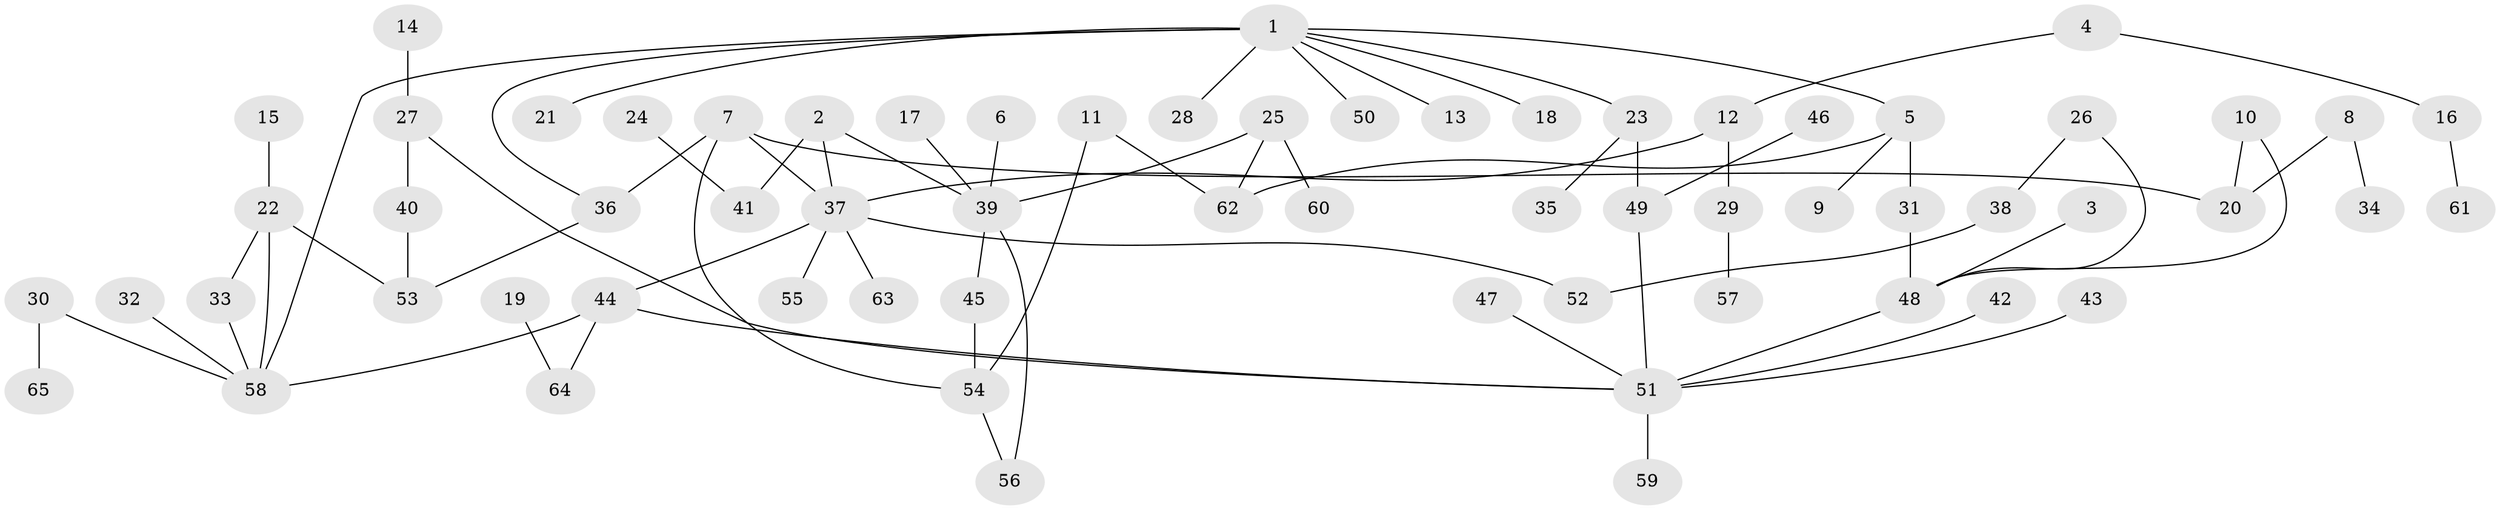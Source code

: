 // original degree distribution, {4: 0.07692307692307693, 9: 0.007692307692307693, 8: 0.007692307692307693, 3: 0.2076923076923077, 6: 0.015384615384615385, 7: 0.007692307692307693, 2: 0.2692307692307692, 5: 0.015384615384615385, 1: 0.3923076923076923}
// Generated by graph-tools (version 1.1) at 2025/49/03/09/25 03:49:16]
// undirected, 65 vertices, 76 edges
graph export_dot {
graph [start="1"]
  node [color=gray90,style=filled];
  1;
  2;
  3;
  4;
  5;
  6;
  7;
  8;
  9;
  10;
  11;
  12;
  13;
  14;
  15;
  16;
  17;
  18;
  19;
  20;
  21;
  22;
  23;
  24;
  25;
  26;
  27;
  28;
  29;
  30;
  31;
  32;
  33;
  34;
  35;
  36;
  37;
  38;
  39;
  40;
  41;
  42;
  43;
  44;
  45;
  46;
  47;
  48;
  49;
  50;
  51;
  52;
  53;
  54;
  55;
  56;
  57;
  58;
  59;
  60;
  61;
  62;
  63;
  64;
  65;
  1 -- 5 [weight=1.0];
  1 -- 13 [weight=1.0];
  1 -- 18 [weight=1.0];
  1 -- 21 [weight=1.0];
  1 -- 23 [weight=1.0];
  1 -- 28 [weight=1.0];
  1 -- 36 [weight=1.0];
  1 -- 50 [weight=1.0];
  1 -- 58 [weight=2.0];
  2 -- 37 [weight=1.0];
  2 -- 39 [weight=1.0];
  2 -- 41 [weight=1.0];
  3 -- 48 [weight=1.0];
  4 -- 12 [weight=1.0];
  4 -- 16 [weight=1.0];
  5 -- 9 [weight=1.0];
  5 -- 31 [weight=1.0];
  5 -- 62 [weight=1.0];
  6 -- 39 [weight=1.0];
  7 -- 20 [weight=1.0];
  7 -- 36 [weight=1.0];
  7 -- 37 [weight=1.0];
  7 -- 54 [weight=1.0];
  8 -- 20 [weight=1.0];
  8 -- 34 [weight=1.0];
  10 -- 20 [weight=1.0];
  10 -- 48 [weight=1.0];
  11 -- 54 [weight=1.0];
  11 -- 62 [weight=1.0];
  12 -- 29 [weight=1.0];
  12 -- 37 [weight=1.0];
  14 -- 27 [weight=1.0];
  15 -- 22 [weight=1.0];
  16 -- 61 [weight=1.0];
  17 -- 39 [weight=1.0];
  19 -- 64 [weight=1.0];
  22 -- 33 [weight=1.0];
  22 -- 53 [weight=1.0];
  22 -- 58 [weight=1.0];
  23 -- 35 [weight=1.0];
  23 -- 49 [weight=1.0];
  24 -- 41 [weight=1.0];
  25 -- 39 [weight=1.0];
  25 -- 60 [weight=1.0];
  25 -- 62 [weight=1.0];
  26 -- 38 [weight=1.0];
  26 -- 48 [weight=1.0];
  27 -- 40 [weight=1.0];
  27 -- 51 [weight=1.0];
  29 -- 57 [weight=1.0];
  30 -- 58 [weight=1.0];
  30 -- 65 [weight=1.0];
  31 -- 48 [weight=1.0];
  32 -- 58 [weight=1.0];
  33 -- 58 [weight=2.0];
  36 -- 53 [weight=1.0];
  37 -- 44 [weight=1.0];
  37 -- 52 [weight=1.0];
  37 -- 55 [weight=1.0];
  37 -- 63 [weight=1.0];
  38 -- 52 [weight=1.0];
  39 -- 45 [weight=1.0];
  39 -- 56 [weight=1.0];
  40 -- 53 [weight=1.0];
  42 -- 51 [weight=1.0];
  43 -- 51 [weight=1.0];
  44 -- 51 [weight=1.0];
  44 -- 58 [weight=1.0];
  44 -- 64 [weight=1.0];
  45 -- 54 [weight=1.0];
  46 -- 49 [weight=1.0];
  47 -- 51 [weight=1.0];
  48 -- 51 [weight=1.0];
  49 -- 51 [weight=1.0];
  51 -- 59 [weight=1.0];
  54 -- 56 [weight=1.0];
}
